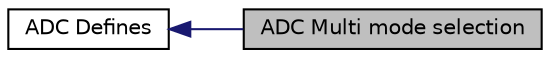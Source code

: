 digraph "ADC Multi mode selection"
{
  edge [fontname="Helvetica",fontsize="10",labelfontname="Helvetica",labelfontsize="10"];
  node [fontname="Helvetica",fontsize="10",shape=record];
  rankdir=LR;
  Node0 [label="ADC Multi mode selection",height=0.2,width=0.4,color="black", fillcolor="grey75", style="filled" fontcolor="black"];
  Node1 [label="ADC Defines",height=0.2,width=0.4,color="black", fillcolor="white", style="filled",URL="$group__STM32F4xx__adc__defines.html",tooltip="Defined Constants and Types for the STM32F4xx Analog to Digital Converters"];
  Node1->Node0 [shape=plaintext, color="midnightblue", dir="back", style="solid"];
}
